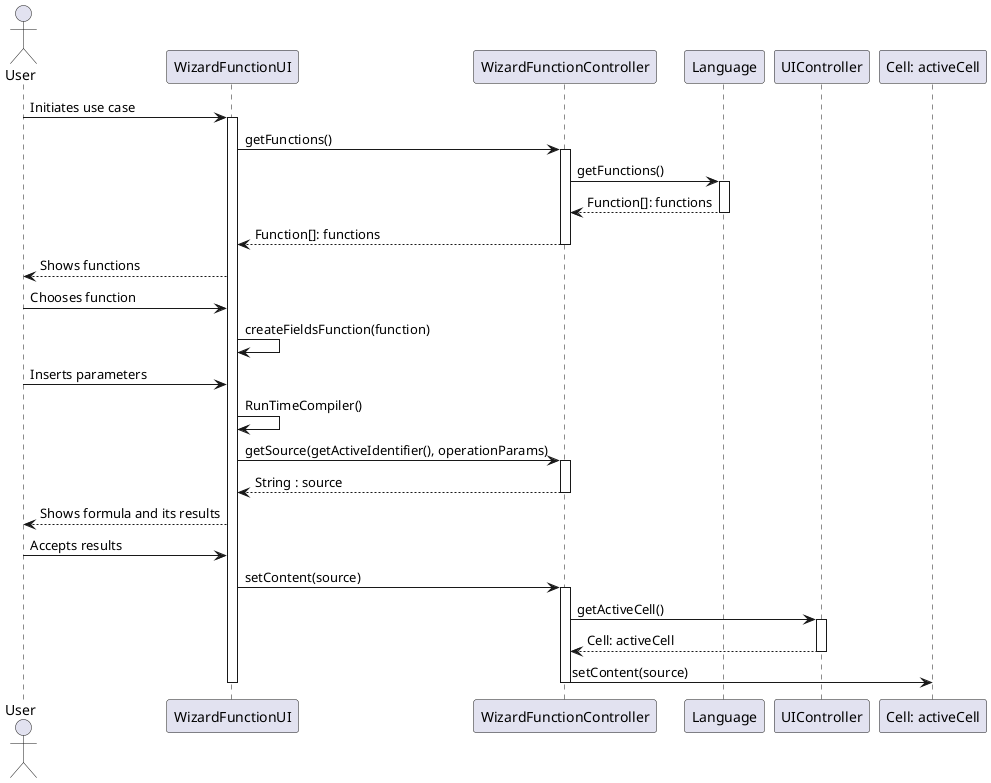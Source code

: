 @startuml lang04.2_design_part1.png

actor User
participant "WizardFunctionUI" as ui
participant "WizardFunctionController" as ctrl
participant "Language" as lang
participant "UIController" as uic
participant "Cell: activeCell" as cell

User -> ui : Initiates use case
activate ui
ui -> ctrl : getFunctions()
activate ctrl
ctrl -> lang : getFunctions()
activate lang
lang --> ctrl : Function[]: functions
deactivate lang
ctrl --> ui : Function[]: functions
deactivate ctrl
ui --> User : Shows functions
User -> ui : Chooses function
ui -> ui : createFieldsFunction(function)
User -> ui : Inserts parameters
ui -> ui : RunTimeCompiler()
ui -> ctrl : getSource(getActiveIdentifier(), operationParams)
activate ctrl
ctrl --> ui : String : source
deactivate ctrl
ui --> User : Shows formula and its results
User -> ui : Accepts results
ui -> ctrl : setContent(source)
activate ctrl
ctrl -> uic : getActiveCell()
activate uic
uic --> ctrl : Cell: activeCell
deactivate uic
ctrl -> cell : setContent(source)
deactivate ctrl
deactivate ui

@enduml